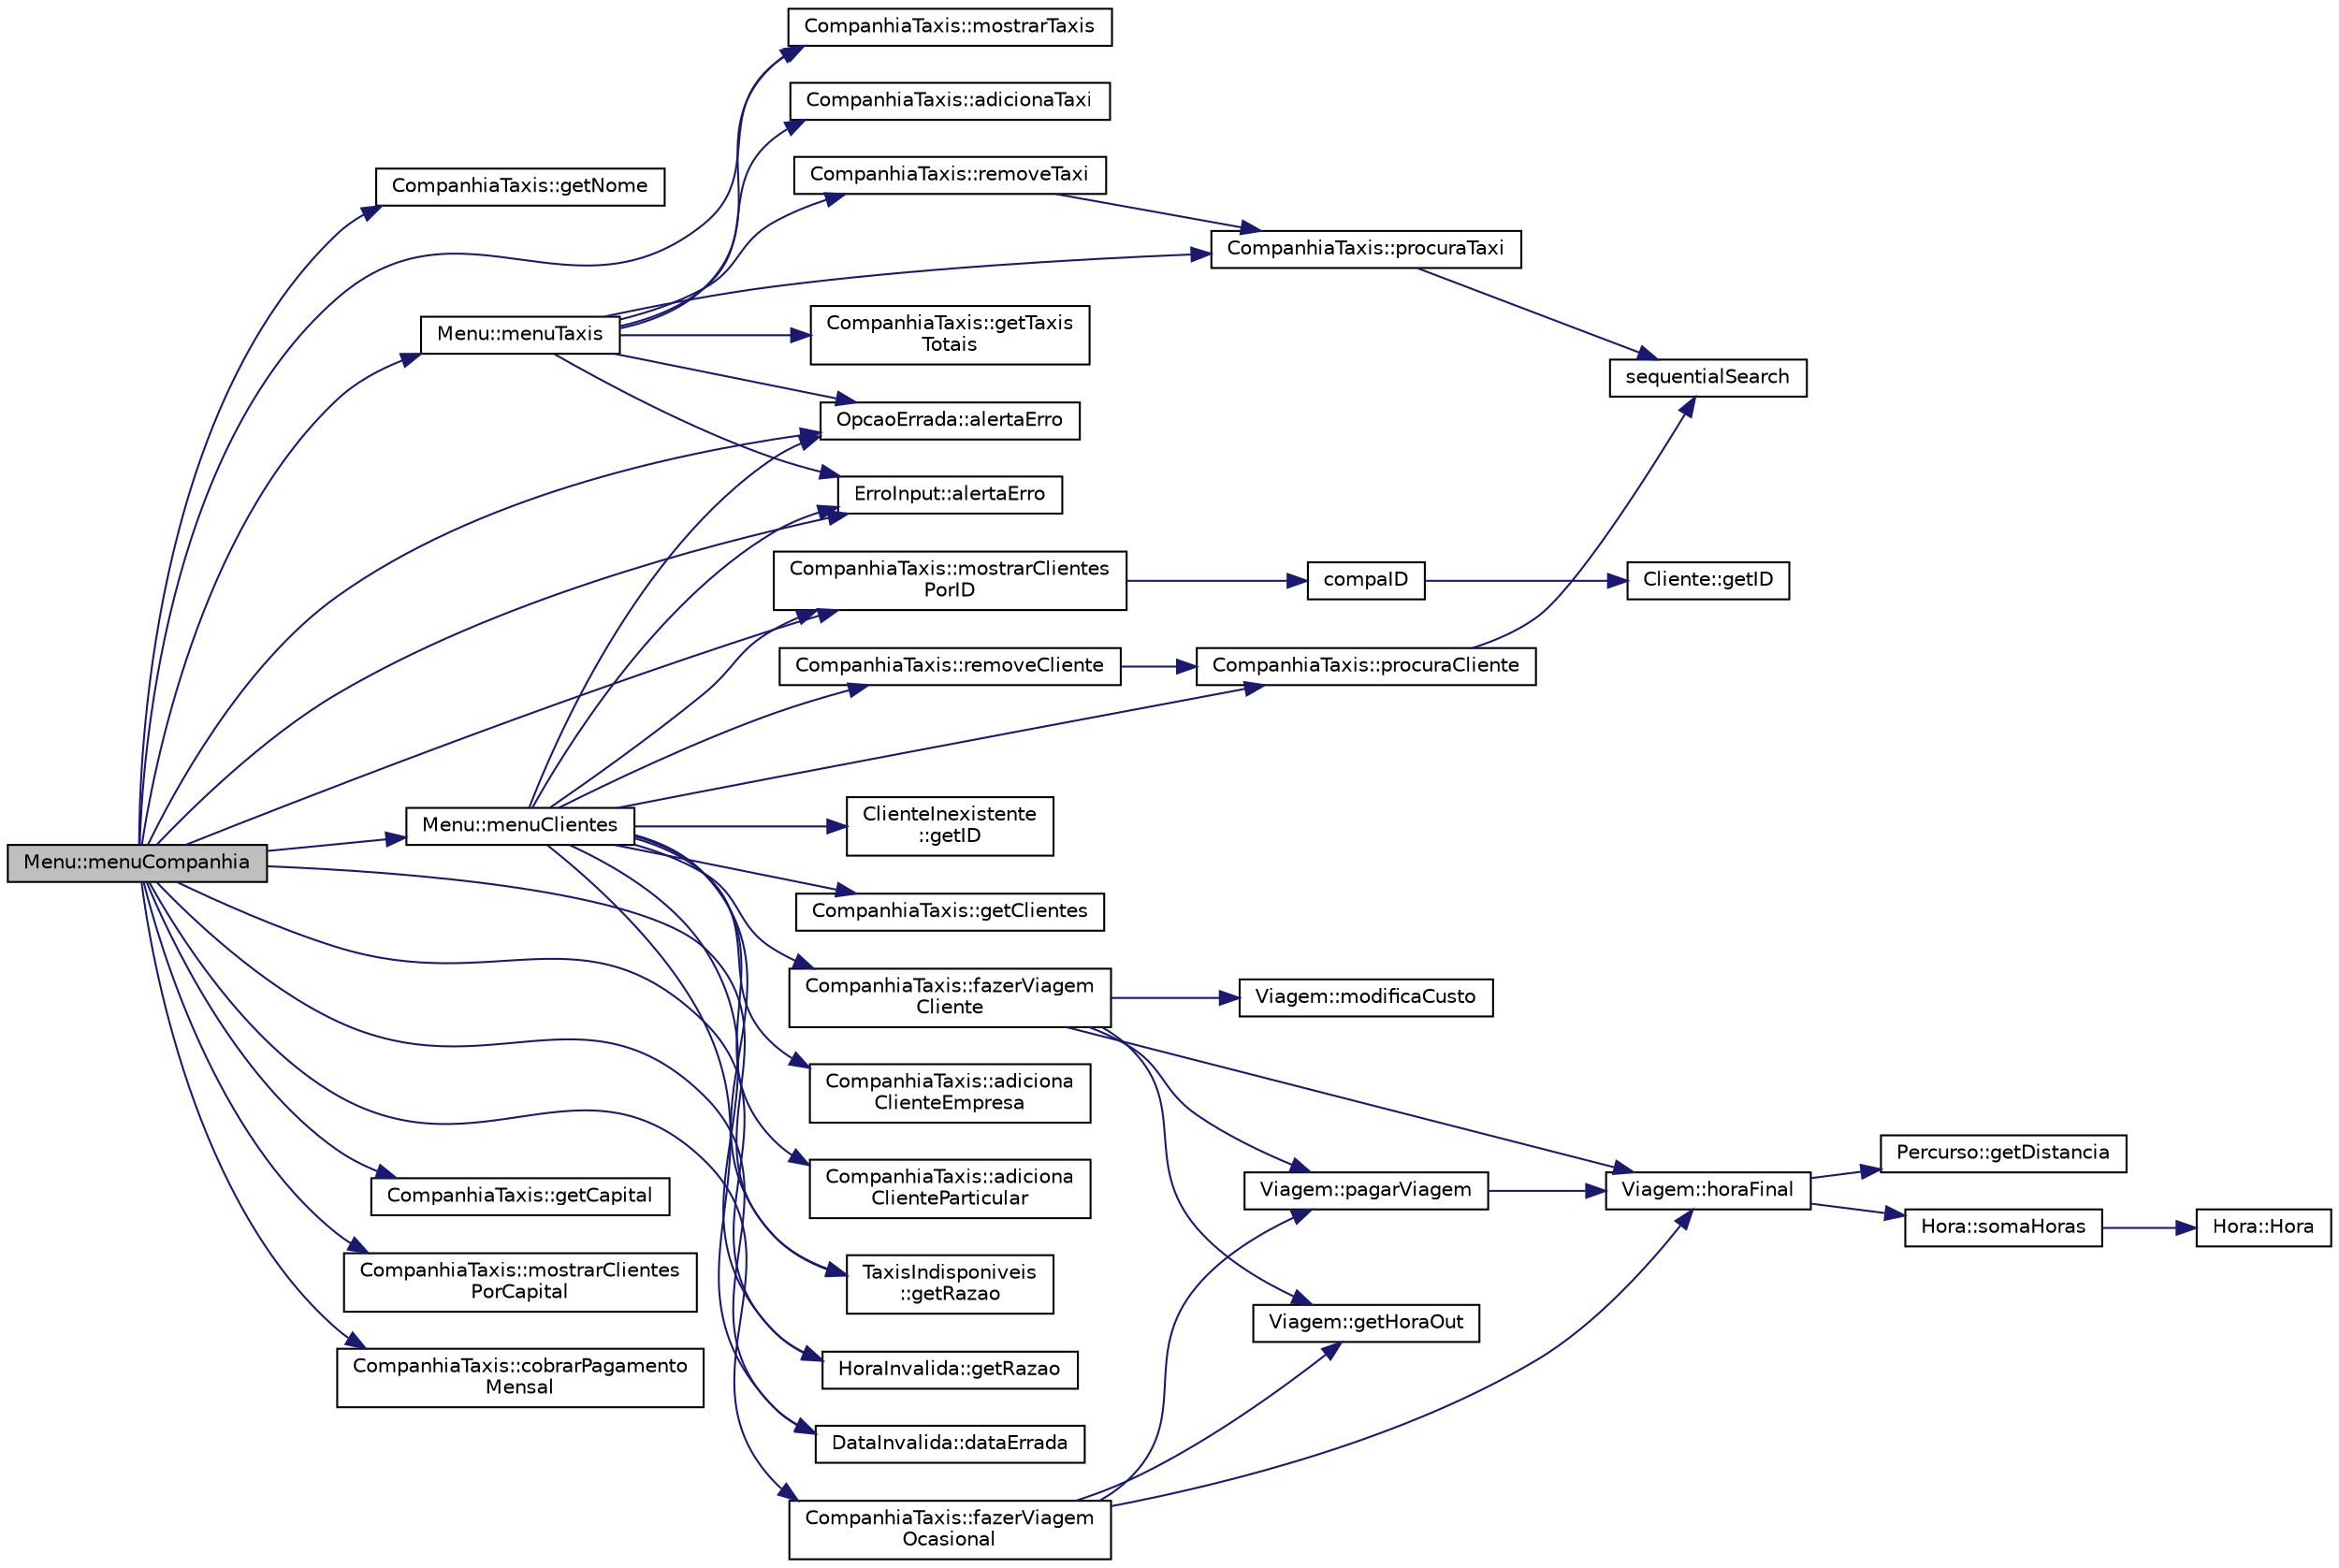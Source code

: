 digraph "Menu::menuCompanhia"
{
  edge [fontname="Helvetica",fontsize="10",labelfontname="Helvetica",labelfontsize="10"];
  node [fontname="Helvetica",fontsize="10",shape=record];
  rankdir="LR";
  Node121 [label="Menu::menuCompanhia",height=0.2,width=0.4,color="black", fillcolor="grey75", style="filled", fontcolor="black"];
  Node121 -> Node122 [color="midnightblue",fontsize="10",style="solid",fontname="Helvetica"];
  Node122 [label="CompanhiaTaxis::getNome",height=0.2,width=0.4,color="black", fillcolor="white", style="filled",URL="$class_companhia_taxis.html#adcb8ed0185c98cbd720a057cf938f765",tooltip="função para obter nome "];
  Node121 -> Node123 [color="midnightblue",fontsize="10",style="solid",fontname="Helvetica"];
  Node123 [label="CompanhiaTaxis::mostrarClientes\lPorID",height=0.2,width=0.4,color="black", fillcolor="white", style="filled",URL="$class_companhia_taxis.html#af88b12183df33c9e9018e0d888d9d3ba",tooltip="função que imprime todos os clientes por ordem crescente de id "];
  Node123 -> Node124 [color="midnightblue",fontsize="10",style="solid",fontname="Helvetica"];
  Node124 [label="compaID",height=0.2,width=0.4,color="black", fillcolor="white", style="filled",URL="$_companhia_taxis_8cpp.html#a10e6eed672c3c5875b7445c3a7cd4e3e"];
  Node124 -> Node125 [color="midnightblue",fontsize="10",style="solid",fontname="Helvetica"];
  Node125 [label="Cliente::getID",height=0.2,width=0.4,color="black", fillcolor="white", style="filled",URL="$class_cliente.html#a46bb7e4db84a2ebb62e3333dd1d7e21b",tooltip="função para obter o id de utente cliente "];
  Node121 -> Node126 [color="midnightblue",fontsize="10",style="solid",fontname="Helvetica"];
  Node126 [label="Menu::menuClientes",height=0.2,width=0.4,color="black", fillcolor="white", style="filled",URL="$class_menu.html#a7f47b12e1011ba227c0c1ae07d896da0"];
  Node126 -> Node127 [color="midnightblue",fontsize="10",style="solid",fontname="Helvetica"];
  Node127 [label="OpcaoErrada::alertaErro",height=0.2,width=0.4,color="black", fillcolor="white", style="filled",URL="$class_opcao_errada.html#a26bc1d7170a0ef29e3a9eae58760ac6f"];
  Node126 -> Node128 [color="midnightblue",fontsize="10",style="solid",fontname="Helvetica"];
  Node128 [label="CompanhiaTaxis::adiciona\lClienteEmpresa",height=0.2,width=0.4,color="black", fillcolor="white", style="filled",URL="$class_companhia_taxis.html#af080e3d223856b45f6d54ce0e05fdfca",tooltip="função que adiciona um cliente empresa à lista de clientes "];
  Node126 -> Node129 [color="midnightblue",fontsize="10",style="solid",fontname="Helvetica"];
  Node129 [label="CompanhiaTaxis::adiciona\lClienteParticular",height=0.2,width=0.4,color="black", fillcolor="white", style="filled",URL="$class_companhia_taxis.html#ad1e93d309abfded2f77a9ac666abda9b",tooltip="função que adiciona um cliente particular à lista de clientes "];
  Node126 -> Node123 [color="midnightblue",fontsize="10",style="solid",fontname="Helvetica"];
  Node126 -> Node130 [color="midnightblue",fontsize="10",style="solid",fontname="Helvetica"];
  Node130 [label="CompanhiaTaxis::removeCliente",height=0.2,width=0.4,color="black", fillcolor="white", style="filled",URL="$class_companhia_taxis.html#a7485931a27987af67f33ce67ae7ea2fd",tooltip="função para eliminar cliente "];
  Node130 -> Node131 [color="midnightblue",fontsize="10",style="solid",fontname="Helvetica"];
  Node131 [label="CompanhiaTaxis::procuraCliente",height=0.2,width=0.4,color="black", fillcolor="white", style="filled",URL="$class_companhia_taxis.html#afa0e3741302ef2d98d97c8ecf57d6a8c",tooltip="função para procurar cliente "];
  Node131 -> Node132 [color="midnightblue",fontsize="10",style="solid",fontname="Helvetica"];
  Node132 [label="sequentialSearch",height=0.2,width=0.4,color="black", fillcolor="white", style="filled",URL="$sequential_search_8h.html#acd555ad1f1fc3b2011aab63641f98151"];
  Node126 -> Node131 [color="midnightblue",fontsize="10",style="solid",fontname="Helvetica"];
  Node126 -> Node133 [color="midnightblue",fontsize="10",style="solid",fontname="Helvetica"];
  Node133 [label="CompanhiaTaxis::fazerViagem\lCliente",height=0.2,width=0.4,color="black", fillcolor="white", style="filled",URL="$class_companhia_taxis.html#aaf9c7bd7996ccfb64ed57128051b57ec",tooltip="função cria uma viagem de cliente "];
  Node133 -> Node134 [color="midnightblue",fontsize="10",style="solid",fontname="Helvetica"];
  Node134 [label="Viagem::horaFinal",height=0.2,width=0.4,color="black", fillcolor="white", style="filled",URL="$class_viagem.html#a8c955d57cb23fab49f726065e6eed20c",tooltip="função que calcula a hora final da viagem "];
  Node134 -> Node135 [color="midnightblue",fontsize="10",style="solid",fontname="Helvetica"];
  Node135 [label="Percurso::getDistancia",height=0.2,width=0.4,color="black", fillcolor="white", style="filled",URL="$class_percurso.html#a0f8920294007befff27924c4850ffb44",tooltip="função para obter distância "];
  Node134 -> Node136 [color="midnightblue",fontsize="10",style="solid",fontname="Helvetica"];
  Node136 [label="Hora::somaHoras",height=0.2,width=0.4,color="black", fillcolor="white", style="filled",URL="$class_hora.html#ad54ed49a29096cc68e7090522a53f164",tooltip="função que soma minutos a uma determinada hora "];
  Node136 -> Node137 [color="midnightblue",fontsize="10",style="solid",fontname="Helvetica"];
  Node137 [label="Hora::Hora",height=0.2,width=0.4,color="black", fillcolor="white", style="filled",URL="$class_hora.html#a90c18369977bbf1bf3a7370d8ea9e9ae",tooltip="construtor da classe Hora vazio "];
  Node133 -> Node138 [color="midnightblue",fontsize="10",style="solid",fontname="Helvetica"];
  Node138 [label="Viagem::getHoraOut",height=0.2,width=0.4,color="black", fillcolor="white", style="filled",URL="$class_viagem.html#afd88cf72c79798019634e6656e41f2d1",tooltip="função para obter hora de fim "];
  Node133 -> Node139 [color="midnightblue",fontsize="10",style="solid",fontname="Helvetica"];
  Node139 [label="Viagem::modificaCusto",height=0.2,width=0.4,color="black", fillcolor="white", style="filled",URL="$class_viagem.html#a4ef85ee9e94cb814f7160936dbe7df80",tooltip="função que calcula custo viagem com desconto "];
  Node133 -> Node140 [color="midnightblue",fontsize="10",style="solid",fontname="Helvetica"];
  Node140 [label="Viagem::pagarViagem",height=0.2,width=0.4,color="black", fillcolor="white", style="filled",URL="$class_viagem.html#a4348e5d34d25b6e0964cc25a0708fec9",tooltip="função que calcula o custo da viagem "];
  Node140 -> Node134 [color="midnightblue",fontsize="10",style="solid",fontname="Helvetica"];
  Node126 -> Node141 [color="midnightblue",fontsize="10",style="solid",fontname="Helvetica"];
  Node141 [label="ErroInput::alertaErro",height=0.2,width=0.4,color="black", fillcolor="white", style="filled",URL="$class_erro_input.html#aa4fbfcf2c76e9d74da9a525831bf7efb"];
  Node126 -> Node142 [color="midnightblue",fontsize="10",style="solid",fontname="Helvetica"];
  Node142 [label="ClienteInexistente\l::getID",height=0.2,width=0.4,color="black", fillcolor="white", style="filled",URL="$class_cliente_inexistente.html#a80dfb079ffdabcbaac8ce72ee312d685",tooltip="função para obter id que provocou excessão "];
  Node126 -> Node143 [color="midnightblue",fontsize="10",style="solid",fontname="Helvetica"];
  Node143 [label="TaxisIndisponiveis\l::getRazao",height=0.2,width=0.4,color="black", fillcolor="white", style="filled",URL="$class_taxis_indisponiveis.html#a2b10868ccdb1ecff8429f2d6646d6123",tooltip="função para obter r que provocou excessão "];
  Node126 -> Node144 [color="midnightblue",fontsize="10",style="solid",fontname="Helvetica"];
  Node144 [label="HoraInvalida::getRazao",height=0.2,width=0.4,color="black", fillcolor="white", style="filled",URL="$class_hora_invalida.html#add9cce215a06803ea9bdd0345f1cc7f7",tooltip="função para obter r que provocou excessão "];
  Node126 -> Node145 [color="midnightblue",fontsize="10",style="solid",fontname="Helvetica"];
  Node145 [label="DataInvalida::dataErrada",height=0.2,width=0.4,color="black", fillcolor="white", style="filled",URL="$class_data_invalida.html#ad556f85f63b6ba49d7b7b78154ecf6d7",tooltip="função classe excessão "];
  Node126 -> Node146 [color="midnightblue",fontsize="10",style="solid",fontname="Helvetica"];
  Node146 [label="CompanhiaTaxis::getClientes",height=0.2,width=0.4,color="black", fillcolor="white", style="filled",URL="$class_companhia_taxis.html#a361e0a5a5685543138d11f5924a46f91",tooltip="função para obter lista de clientes "];
  Node121 -> Node147 [color="midnightblue",fontsize="10",style="solid",fontname="Helvetica"];
  Node147 [label="CompanhiaTaxis::getCapital",height=0.2,width=0.4,color="black", fillcolor="white", style="filled",URL="$class_companhia_taxis.html#abded966deadcc6a706685e3d0d7d884b",tooltip="função para obter capital companhia "];
  Node121 -> Node127 [color="midnightblue",fontsize="10",style="solid",fontname="Helvetica"];
  Node121 -> Node148 [color="midnightblue",fontsize="10",style="solid",fontname="Helvetica"];
  Node148 [label="CompanhiaTaxis::fazerViagem\lOcasional",height=0.2,width=0.4,color="black", fillcolor="white", style="filled",URL="$class_companhia_taxis.html#a3499f81020bf1ea2882efb30121a4f4f",tooltip="função cria uma viagem de ocasinal "];
  Node148 -> Node134 [color="midnightblue",fontsize="10",style="solid",fontname="Helvetica"];
  Node148 -> Node138 [color="midnightblue",fontsize="10",style="solid",fontname="Helvetica"];
  Node148 -> Node140 [color="midnightblue",fontsize="10",style="solid",fontname="Helvetica"];
  Node121 -> Node141 [color="midnightblue",fontsize="10",style="solid",fontname="Helvetica"];
  Node121 -> Node143 [color="midnightblue",fontsize="10",style="solid",fontname="Helvetica"];
  Node121 -> Node144 [color="midnightblue",fontsize="10",style="solid",fontname="Helvetica"];
  Node121 -> Node145 [color="midnightblue",fontsize="10",style="solid",fontname="Helvetica"];
  Node121 -> Node149 [color="midnightblue",fontsize="10",style="solid",fontname="Helvetica"];
  Node149 [label="CompanhiaTaxis::mostrarClientes\lPorCapital",height=0.2,width=0.4,color="black", fillcolor="white", style="filled",URL="$class_companhia_taxis.html#a4e73e4617921a2885aa5fde6787787a4",tooltip="função que imprime todos os clientes por ordem descrescente de total gasto em viagens ..."];
  Node121 -> Node150 [color="midnightblue",fontsize="10",style="solid",fontname="Helvetica"];
  Node150 [label="CompanhiaTaxis::mostrarTaxis",height=0.2,width=0.4,color="black", fillcolor="white", style="filled",URL="$class_companhia_taxis.html#ac6e7c25c1f3fb1a97d714668b4189f8f",tooltip="função que imprime todos os taxis da companhia "];
  Node121 -> Node151 [color="midnightblue",fontsize="10",style="solid",fontname="Helvetica"];
  Node151 [label="Menu::menuTaxis",height=0.2,width=0.4,color="black", fillcolor="white", style="filled",URL="$class_menu.html#a1a78c26932ec0ed13e8d9af3cede76c0"];
  Node151 -> Node152 [color="midnightblue",fontsize="10",style="solid",fontname="Helvetica"];
  Node152 [label="CompanhiaTaxis::adicionaTaxi",height=0.2,width=0.4,color="black", fillcolor="white", style="filled",URL="$class_companhia_taxis.html#a97c8ec0ff1e6bb1717698a1ed1e61f9a",tooltip="função para adicionar taxi à lista de taxis "];
  Node151 -> Node150 [color="midnightblue",fontsize="10",style="solid",fontname="Helvetica"];
  Node151 -> Node153 [color="midnightblue",fontsize="10",style="solid",fontname="Helvetica"];
  Node153 [label="CompanhiaTaxis::removeTaxi",height=0.2,width=0.4,color="black", fillcolor="white", style="filled",URL="$class_companhia_taxis.html#a54ad03f877e3e81e4a023e2fdcf3024c",tooltip="função para eliminar taxi "];
  Node153 -> Node154 [color="midnightblue",fontsize="10",style="solid",fontname="Helvetica"];
  Node154 [label="CompanhiaTaxis::procuraTaxi",height=0.2,width=0.4,color="black", fillcolor="white", style="filled",URL="$class_companhia_taxis.html#a14c51fc63afe03bf8850fb9559db634c",tooltip="função para procurar taxi "];
  Node154 -> Node132 [color="midnightblue",fontsize="10",style="solid",fontname="Helvetica"];
  Node151 -> Node141 [color="midnightblue",fontsize="10",style="solid",fontname="Helvetica"];
  Node151 -> Node154 [color="midnightblue",fontsize="10",style="solid",fontname="Helvetica"];
  Node151 -> Node155 [color="midnightblue",fontsize="10",style="solid",fontname="Helvetica"];
  Node155 [label="CompanhiaTaxis::getTaxis\lTotais",height=0.2,width=0.4,color="black", fillcolor="white", style="filled",URL="$class_companhia_taxis.html#a3f1e79958ff4ee7dc12e9fd827eb0bb1",tooltip="função para obter lista de todos os taxis "];
  Node151 -> Node127 [color="midnightblue",fontsize="10",style="solid",fontname="Helvetica"];
  Node121 -> Node156 [color="midnightblue",fontsize="10",style="solid",fontname="Helvetica"];
  Node156 [label="CompanhiaTaxis::cobrarPagamento\lMensal",height=0.2,width=0.4,color="black", fillcolor="white", style="filled",URL="$class_companhia_taxis.html#ad8ce2783c91c95330947cd01b4bc5732",tooltip="função que calcula o valor total de todos os cliente que querem pagar no final do mês ..."];
}
